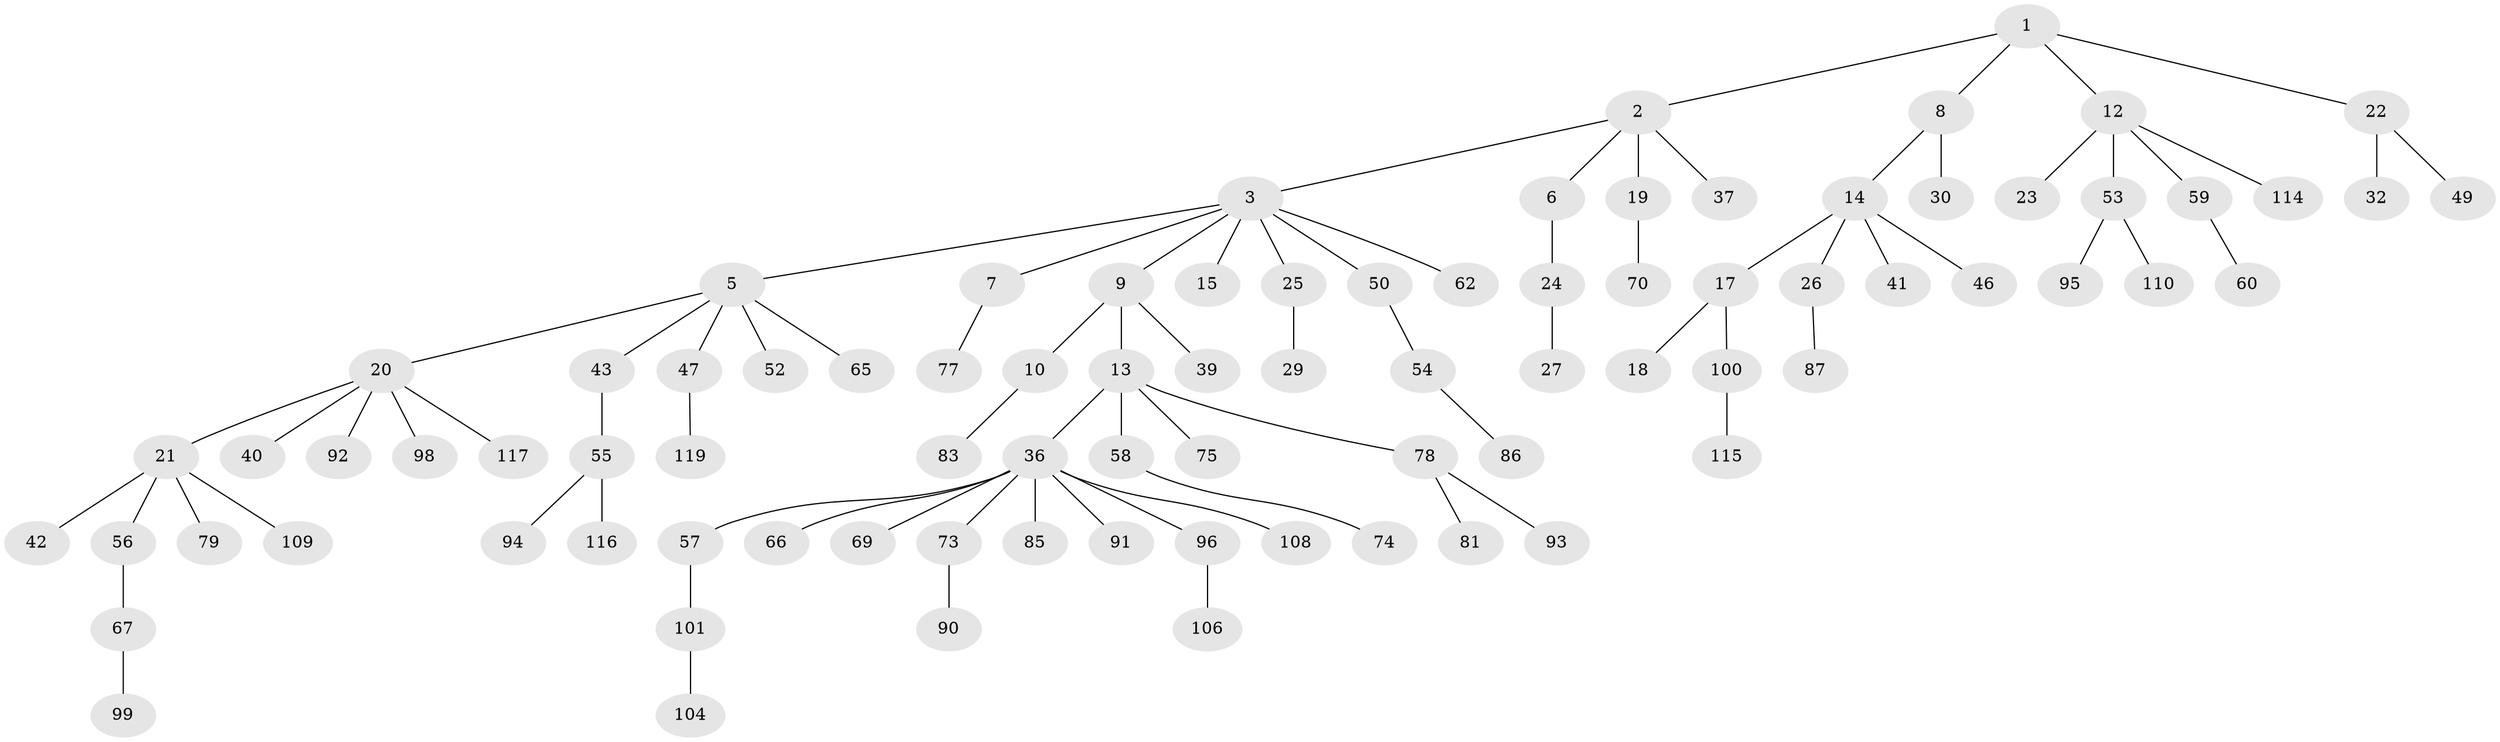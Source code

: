 // original degree distribution, {5: 0.05042016806722689, 6: 0.01680672268907563, 4: 0.025210084033613446, 3: 0.13445378151260504, 2: 0.24369747899159663, 1: 0.5126050420168067, 7: 0.008403361344537815, 8: 0.008403361344537815}
// Generated by graph-tools (version 1.1) at 2025/11/02/27/25 16:11:25]
// undirected, 85 vertices, 84 edges
graph export_dot {
graph [start="1"]
  node [color=gray90,style=filled];
  1 [super="+61"];
  2 [super="+48"];
  3 [super="+4"];
  5 [super="+16"];
  6 [super="+80"];
  7;
  8 [super="+11"];
  9 [super="+33"];
  10 [super="+118"];
  12 [super="+44"];
  13 [super="+31"];
  14 [super="+34"];
  15;
  17 [super="+112"];
  18;
  19 [super="+63"];
  20 [super="+82"];
  21 [super="+38"];
  22 [super="+35"];
  23;
  24;
  25;
  26 [super="+97"];
  27 [super="+28"];
  29;
  30;
  32;
  36 [super="+45"];
  37;
  39;
  40;
  41;
  42;
  43 [super="+51"];
  46;
  47 [super="+88"];
  49;
  50 [super="+71"];
  52;
  53 [super="+72"];
  54;
  55 [super="+76"];
  56;
  57;
  58;
  59;
  60 [super="+111"];
  62 [super="+64"];
  65;
  66;
  67 [super="+68"];
  69;
  70;
  73 [super="+102"];
  74;
  75;
  77 [super="+89"];
  78;
  79 [super="+84"];
  81;
  83;
  85;
  86 [super="+105"];
  87;
  90;
  91;
  92;
  93;
  94 [super="+113"];
  95 [super="+107"];
  96;
  98;
  99;
  100;
  101 [super="+103"];
  104;
  106;
  108;
  109;
  110;
  114;
  115;
  116;
  117;
  119;
  1 -- 2;
  1 -- 8;
  1 -- 12;
  1 -- 22;
  2 -- 3;
  2 -- 6;
  2 -- 19;
  2 -- 37;
  3 -- 15;
  3 -- 25;
  3 -- 50;
  3 -- 5;
  3 -- 7;
  3 -- 9;
  3 -- 62;
  5 -- 20;
  5 -- 43;
  5 -- 52;
  5 -- 65;
  5 -- 47;
  6 -- 24;
  7 -- 77;
  8 -- 30;
  8 -- 14;
  9 -- 10;
  9 -- 13;
  9 -- 39;
  10 -- 83;
  12 -- 23;
  12 -- 59;
  12 -- 114;
  12 -- 53;
  13 -- 75;
  13 -- 58;
  13 -- 36;
  13 -- 78;
  14 -- 17;
  14 -- 26;
  14 -- 46;
  14 -- 41;
  17 -- 18;
  17 -- 100;
  19 -- 70;
  20 -- 21;
  20 -- 40;
  20 -- 92;
  20 -- 98;
  20 -- 117;
  21 -- 42;
  21 -- 56;
  21 -- 79;
  21 -- 109;
  22 -- 32;
  22 -- 49;
  24 -- 27;
  25 -- 29;
  26 -- 87;
  36 -- 57;
  36 -- 66;
  36 -- 69;
  36 -- 85;
  36 -- 96;
  36 -- 108;
  36 -- 73;
  36 -- 91;
  43 -- 55;
  47 -- 119;
  50 -- 54;
  53 -- 110;
  53 -- 95;
  54 -- 86;
  55 -- 116;
  55 -- 94;
  56 -- 67;
  57 -- 101;
  58 -- 74;
  59 -- 60;
  67 -- 99;
  73 -- 90;
  78 -- 81;
  78 -- 93;
  96 -- 106;
  100 -- 115;
  101 -- 104;
}
